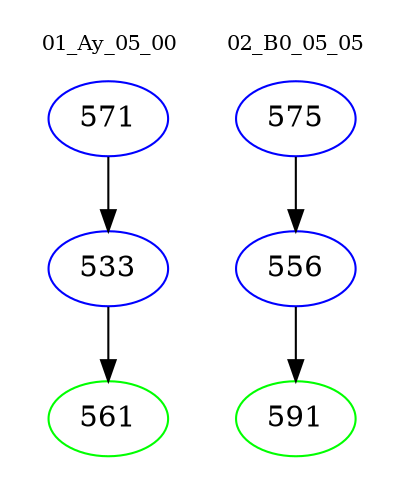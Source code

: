 digraph{
subgraph cluster_0 {
color = white
label = "01_Ay_05_00";
fontsize=10;
T0_571 [label="571", color="blue"]
T0_571 -> T0_533 [color="black"]
T0_533 [label="533", color="blue"]
T0_533 -> T0_561 [color="black"]
T0_561 [label="561", color="green"]
}
subgraph cluster_1 {
color = white
label = "02_B0_05_05";
fontsize=10;
T1_575 [label="575", color="blue"]
T1_575 -> T1_556 [color="black"]
T1_556 [label="556", color="blue"]
T1_556 -> T1_591 [color="black"]
T1_591 [label="591", color="green"]
}
}

